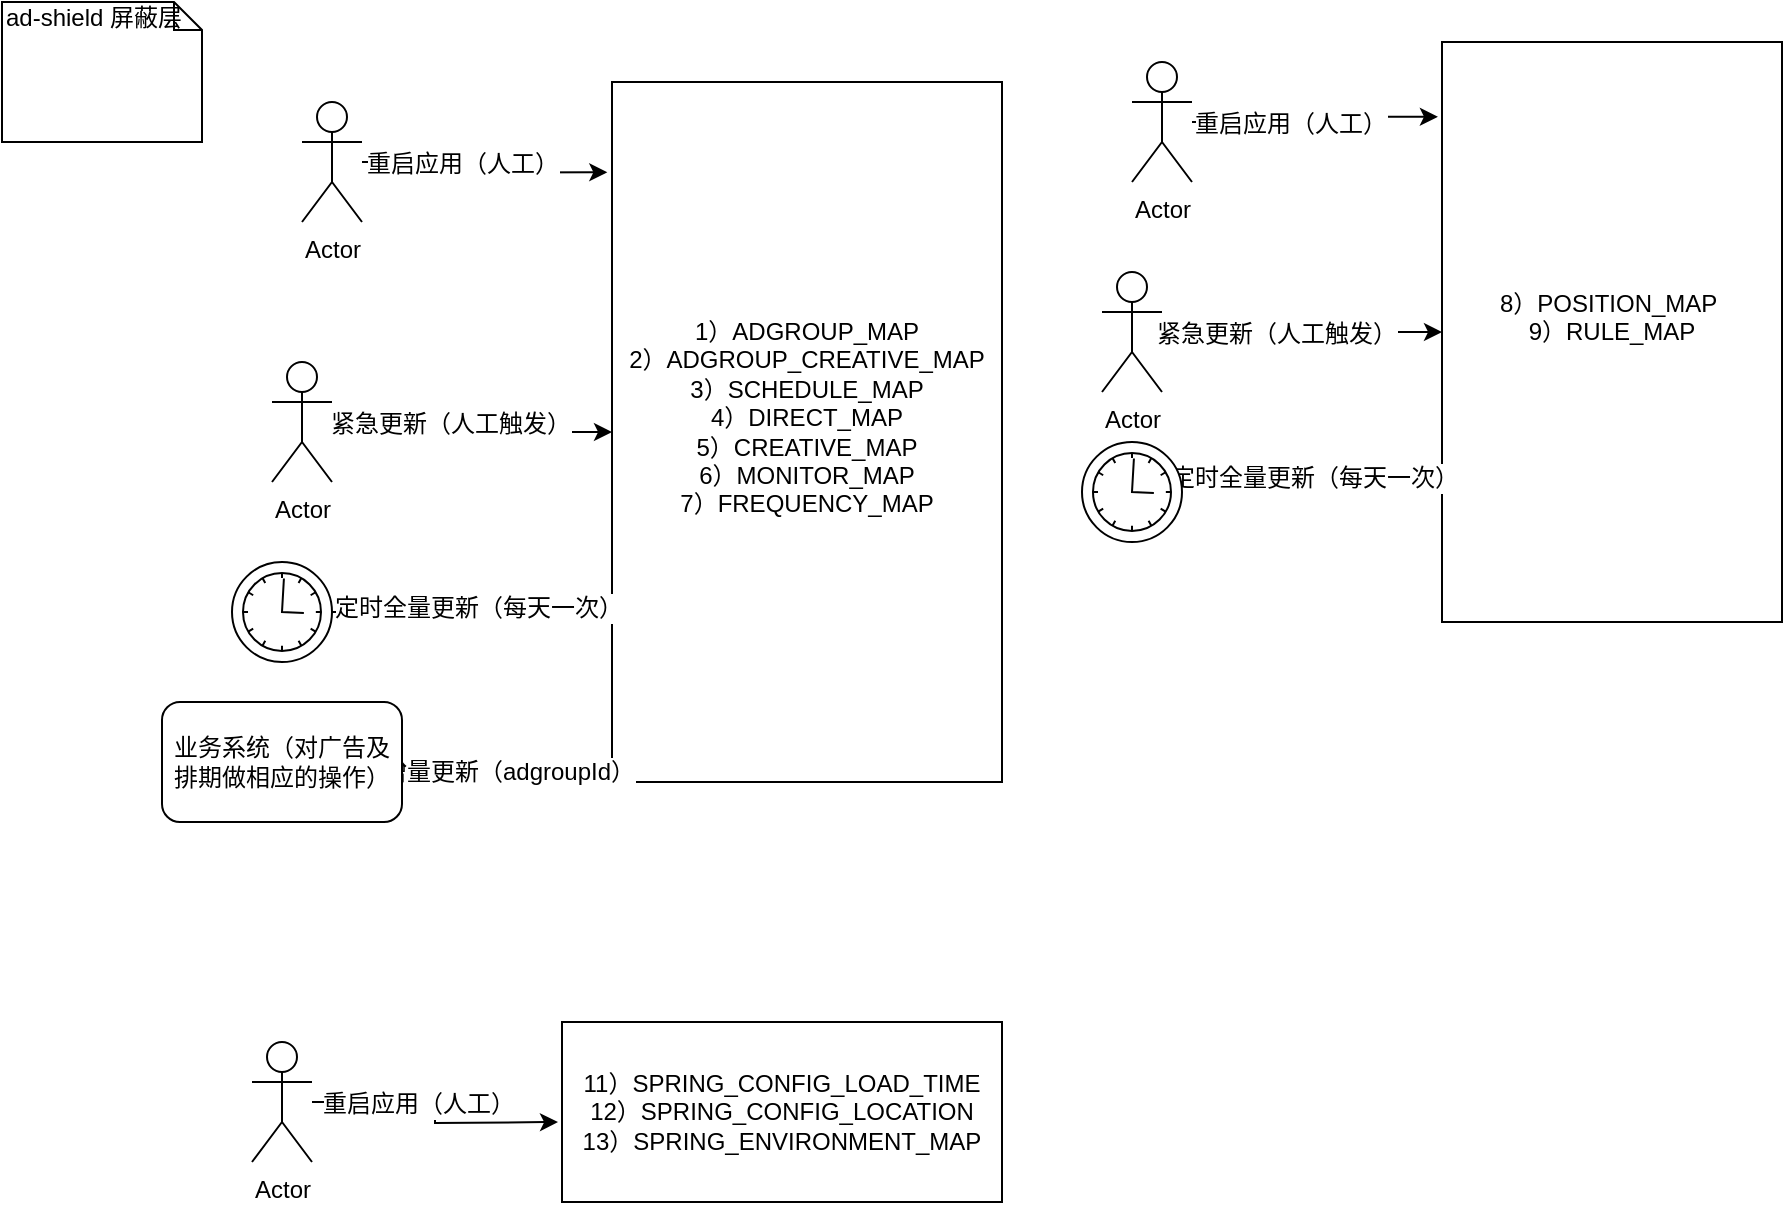 <mxfile version="13.0.2" type="github">
  <diagram id="uIuxK4xR44oAbv54F6lL" name="内存透视流程图-ad-shield">
    <mxGraphModel dx="946" dy="576" grid="1" gridSize="10" guides="1" tooltips="1" connect="1" arrows="1" fold="1" page="1" pageScale="1" pageWidth="827" pageHeight="1169" math="0" shadow="0">
      <root>
        <mxCell id="0" />
        <mxCell id="1" parent="0" />
        <mxCell id="LVdLGEJ6DOUqfLcYgXoU-1" value="&lt;div&gt;1）ADGROUP_MAP&lt;/div&gt;2）ADGROUP_CREATIVE_MAP&lt;br&gt;3）SCHEDULE_MAP&lt;br&gt;&lt;div&gt;4）DIRECT_MAP&lt;/div&gt;&lt;div&gt;5）CREATIVE_MAP&lt;/div&gt;&lt;div&gt;6）MONITOR_MAP&lt;/div&gt;&lt;div&gt;7）FREQUENCY_MAP&lt;/div&gt;&lt;div&gt;&lt;br&gt;&lt;/div&gt;" style="rounded=0;whiteSpace=wrap;html=1;" parent="1" vertex="1">
          <mxGeometry x="305" y="40" width="195" height="350" as="geometry" />
        </mxCell>
        <mxCell id="LVdLGEJ6DOUqfLcYgXoU-4" style="edgeStyle=orthogonalEdgeStyle;rounded=0;orthogonalLoop=1;jettySize=auto;html=1;entryX=0;entryY=0.75;entryDx=0;entryDy=0;" parent="1" source="LVdLGEJ6DOUqfLcYgXoU-3" target="LVdLGEJ6DOUqfLcYgXoU-1" edge="1">
          <mxGeometry relative="1" as="geometry" />
        </mxCell>
        <mxCell id="LVdLGEJ6DOUqfLcYgXoU-5" value="定时全量更新（每天一次）" style="text;html=1;resizable=0;points=[];align=center;verticalAlign=middle;labelBackgroundColor=#ffffff;" parent="LVdLGEJ6DOUqfLcYgXoU-4" vertex="1" connectable="0">
          <mxGeometry x="0.062" relative="1" as="geometry">
            <mxPoint as="offset" />
          </mxGeometry>
        </mxCell>
        <mxCell id="LVdLGEJ6DOUqfLcYgXoU-3" value="" style="shape=mxgraph.bpmn.shape;html=1;verticalLabelPosition=bottom;labelBackgroundColor=#ffffff;verticalAlign=top;align=center;perimeter=ellipsePerimeter;outlineConnect=0;outline=standard;symbol=timer;" parent="1" vertex="1">
          <mxGeometry x="115" y="280" width="50" height="50" as="geometry" />
        </mxCell>
        <mxCell id="LVdLGEJ6DOUqfLcYgXoU-15" value="" style="edgeStyle=orthogonalEdgeStyle;rounded=0;orthogonalLoop=1;jettySize=auto;html=1;entryX=-0.012;entryY=0.129;entryDx=0;entryDy=0;entryPerimeter=0;" parent="1" source="LVdLGEJ6DOUqfLcYgXoU-12" target="LVdLGEJ6DOUqfLcYgXoU-1" edge="1">
          <mxGeometry relative="1" as="geometry">
            <mxPoint x="230" y="80" as="targetPoint" />
          </mxGeometry>
        </mxCell>
        <mxCell id="LVdLGEJ6DOUqfLcYgXoU-19" value="重启应用（人工）" style="text;html=1;resizable=0;points=[];align=center;verticalAlign=middle;labelBackgroundColor=#ffffff;" parent="LVdLGEJ6DOUqfLcYgXoU-15" vertex="1" connectable="0">
          <mxGeometry x="-0.216" y="-1" relative="1" as="geometry">
            <mxPoint as="offset" />
          </mxGeometry>
        </mxCell>
        <mxCell id="LVdLGEJ6DOUqfLcYgXoU-12" value="Actor" style="shape=umlActor;verticalLabelPosition=bottom;labelBackgroundColor=#ffffff;verticalAlign=top;html=1;" parent="1" vertex="1">
          <mxGeometry x="150" y="50" width="30" height="60" as="geometry" />
        </mxCell>
        <mxCell id="LVdLGEJ6DOUqfLcYgXoU-16" style="edgeStyle=orthogonalEdgeStyle;rounded=0;orthogonalLoop=1;jettySize=auto;html=1;entryX=0;entryY=0.5;entryDx=0;entryDy=0;" parent="1" source="LVdLGEJ6DOUqfLcYgXoU-13" target="LVdLGEJ6DOUqfLcYgXoU-1" edge="1">
          <mxGeometry relative="1" as="geometry" />
        </mxCell>
        <mxCell id="LVdLGEJ6DOUqfLcYgXoU-18" value="紧急更新（人工触发）" style="text;html=1;resizable=0;points=[];align=center;verticalAlign=middle;labelBackgroundColor=#ffffff;" parent="LVdLGEJ6DOUqfLcYgXoU-16" vertex="1" connectable="0">
          <mxGeometry x="-0.188" y="-1" relative="1" as="geometry">
            <mxPoint as="offset" />
          </mxGeometry>
        </mxCell>
        <mxCell id="LVdLGEJ6DOUqfLcYgXoU-13" value="Actor" style="shape=umlActor;verticalLabelPosition=bottom;labelBackgroundColor=#ffffff;verticalAlign=top;html=1;" parent="1" vertex="1">
          <mxGeometry x="135" y="180" width="30" height="60" as="geometry" />
        </mxCell>
        <mxCell id="LVdLGEJ6DOUqfLcYgXoU-21" style="edgeStyle=orthogonalEdgeStyle;rounded=0;orthogonalLoop=1;jettySize=auto;html=1;entryX=0.006;entryY=0.987;entryDx=0;entryDy=0;entryPerimeter=0;" parent="1" source="LVdLGEJ6DOUqfLcYgXoU-20" target="LVdLGEJ6DOUqfLcYgXoU-1" edge="1">
          <mxGeometry relative="1" as="geometry" />
        </mxCell>
        <mxCell id="LVdLGEJ6DOUqfLcYgXoU-23" value="增量更新（adgroupId）" style="text;html=1;resizable=0;points=[];align=center;verticalAlign=middle;labelBackgroundColor=#ffffff;" parent="LVdLGEJ6DOUqfLcYgXoU-21" vertex="1" connectable="0">
          <mxGeometry x="0.035" y="1" relative="1" as="geometry">
            <mxPoint as="offset" />
          </mxGeometry>
        </mxCell>
        <mxCell id="LVdLGEJ6DOUqfLcYgXoU-20" value="业务系统（对广告及排期做相应的操作）" style="rounded=1;whiteSpace=wrap;html=1;" parent="1" vertex="1">
          <mxGeometry x="80" y="350" width="120" height="60" as="geometry" />
        </mxCell>
        <mxCell id="LVdLGEJ6DOUqfLcYgXoU-24" value="ad-shield 屏蔽层" style="shape=note;whiteSpace=wrap;html=1;size=14;verticalAlign=top;align=left;spacingTop=-6;" parent="1" vertex="1">
          <mxGeometry width="100" height="70" as="geometry" />
        </mxCell>
        <mxCell id="LVdLGEJ6DOUqfLcYgXoU-46" value="&lt;div&gt;8）POSITION_MAP&amp;nbsp;&lt;/div&gt;&lt;div&gt;9）RULE_MAP&lt;/div&gt;&lt;div&gt;&lt;br&gt;&lt;/div&gt;" style="rounded=0;whiteSpace=wrap;html=1;" parent="1" vertex="1">
          <mxGeometry x="720" y="20" width="170" height="290" as="geometry" />
        </mxCell>
        <mxCell id="LVdLGEJ6DOUqfLcYgXoU-47" style="edgeStyle=orthogonalEdgeStyle;rounded=0;orthogonalLoop=1;jettySize=auto;html=1;entryX=0;entryY=0.75;entryDx=0;entryDy=0;" parent="1" source="LVdLGEJ6DOUqfLcYgXoU-49" target="LVdLGEJ6DOUqfLcYgXoU-46" edge="1">
          <mxGeometry relative="1" as="geometry" />
        </mxCell>
        <mxCell id="LVdLGEJ6DOUqfLcYgXoU-48" value="定时全量更新（每天一次）" style="text;html=1;resizable=0;points=[];align=center;verticalAlign=middle;labelBackgroundColor=#ffffff;" parent="LVdLGEJ6DOUqfLcYgXoU-47" vertex="1" connectable="0">
          <mxGeometry x="0.062" relative="1" as="geometry">
            <mxPoint as="offset" />
          </mxGeometry>
        </mxCell>
        <mxCell id="LVdLGEJ6DOUqfLcYgXoU-49" value="" style="shape=mxgraph.bpmn.shape;html=1;verticalLabelPosition=bottom;labelBackgroundColor=#ffffff;verticalAlign=top;align=center;perimeter=ellipsePerimeter;outlineConnect=0;outline=standard;symbol=timer;" parent="1" vertex="1">
          <mxGeometry x="540" y="220" width="50" height="50" as="geometry" />
        </mxCell>
        <mxCell id="LVdLGEJ6DOUqfLcYgXoU-50" value="" style="edgeStyle=orthogonalEdgeStyle;rounded=0;orthogonalLoop=1;jettySize=auto;html=1;entryX=-0.012;entryY=0.129;entryDx=0;entryDy=0;entryPerimeter=0;" parent="1" source="LVdLGEJ6DOUqfLcYgXoU-52" target="LVdLGEJ6DOUqfLcYgXoU-46" edge="1">
          <mxGeometry relative="1" as="geometry">
            <mxPoint x="645" y="60" as="targetPoint" />
          </mxGeometry>
        </mxCell>
        <mxCell id="LVdLGEJ6DOUqfLcYgXoU-51" value="重启应用（人工）" style="text;html=1;resizable=0;points=[];align=center;verticalAlign=middle;labelBackgroundColor=#ffffff;" parent="LVdLGEJ6DOUqfLcYgXoU-50" vertex="1" connectable="0">
          <mxGeometry x="-0.216" y="-1" relative="1" as="geometry">
            <mxPoint as="offset" />
          </mxGeometry>
        </mxCell>
        <mxCell id="LVdLGEJ6DOUqfLcYgXoU-52" value="Actor" style="shape=umlActor;verticalLabelPosition=bottom;labelBackgroundColor=#ffffff;verticalAlign=top;html=1;" parent="1" vertex="1">
          <mxGeometry x="565" y="30" width="30" height="60" as="geometry" />
        </mxCell>
        <mxCell id="LVdLGEJ6DOUqfLcYgXoU-53" style="edgeStyle=orthogonalEdgeStyle;rounded=0;orthogonalLoop=1;jettySize=auto;html=1;entryX=0;entryY=0.5;entryDx=0;entryDy=0;" parent="1" source="LVdLGEJ6DOUqfLcYgXoU-55" target="LVdLGEJ6DOUqfLcYgXoU-46" edge="1">
          <mxGeometry relative="1" as="geometry" />
        </mxCell>
        <mxCell id="LVdLGEJ6DOUqfLcYgXoU-54" value="紧急更新（人工触发）" style="text;html=1;resizable=0;points=[];align=center;verticalAlign=middle;labelBackgroundColor=#ffffff;" parent="LVdLGEJ6DOUqfLcYgXoU-53" vertex="1" connectable="0">
          <mxGeometry x="-0.188" y="-1" relative="1" as="geometry">
            <mxPoint as="offset" />
          </mxGeometry>
        </mxCell>
        <mxCell id="LVdLGEJ6DOUqfLcYgXoU-55" value="Actor" style="shape=umlActor;verticalLabelPosition=bottom;labelBackgroundColor=#ffffff;verticalAlign=top;html=1;" parent="1" vertex="1">
          <mxGeometry x="550" y="135" width="30" height="60" as="geometry" />
        </mxCell>
        <mxCell id="LVdLGEJ6DOUqfLcYgXoU-58" value="&lt;div&gt;11）SPRING_CONFIG_LOAD_TIME&lt;/div&gt;&lt;div&gt;12）SPRING_CONFIG_LOCATION&lt;/div&gt;&lt;div&gt;13）SPRING_ENVIRONMENT_MAP&lt;/div&gt;" style="rounded=0;whiteSpace=wrap;html=1;" parent="1" vertex="1">
          <mxGeometry x="280" y="510" width="220" height="90" as="geometry" />
        </mxCell>
        <mxCell id="LVdLGEJ6DOUqfLcYgXoU-61" value="" style="edgeStyle=orthogonalEdgeStyle;rounded=0;orthogonalLoop=1;jettySize=auto;html=1;" parent="1" source="LVdLGEJ6DOUqfLcYgXoU-63" edge="1">
          <mxGeometry relative="1" as="geometry">
            <mxPoint x="278" y="560" as="targetPoint" />
          </mxGeometry>
        </mxCell>
        <mxCell id="LVdLGEJ6DOUqfLcYgXoU-62" value="重启应用（人工）" style="text;html=1;resizable=0;points=[];align=center;verticalAlign=middle;labelBackgroundColor=#ffffff;" parent="LVdLGEJ6DOUqfLcYgXoU-61" vertex="1" connectable="0">
          <mxGeometry x="-0.216" y="-1" relative="1" as="geometry">
            <mxPoint as="offset" />
          </mxGeometry>
        </mxCell>
        <mxCell id="LVdLGEJ6DOUqfLcYgXoU-63" value="Actor" style="shape=umlActor;verticalLabelPosition=bottom;labelBackgroundColor=#ffffff;verticalAlign=top;html=1;" parent="1" vertex="1">
          <mxGeometry x="125" y="520" width="30" height="60" as="geometry" />
        </mxCell>
      </root>
    </mxGraphModel>
  </diagram>
</mxfile>

